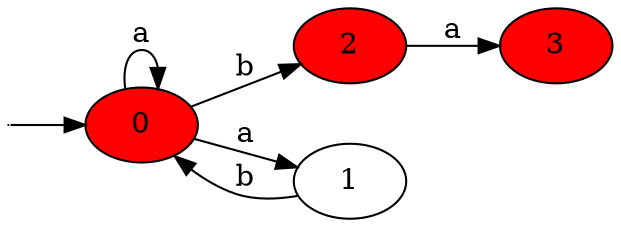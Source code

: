 digraph {
rankdir=LR
fictitious [shape=point, label="", width=0, height=0]

fictitious -> 0
0 [fillcolor=red, style=filled]
2 [fillcolor=red, style=filled]
3 [fillcolor=red, style=filled]
0 -> 2 [label=b]
2 -> 3 [label=a]
0 -> 0 [label=a]
0 -> 1 [label=a]
1 -> 0 [label=b]
}